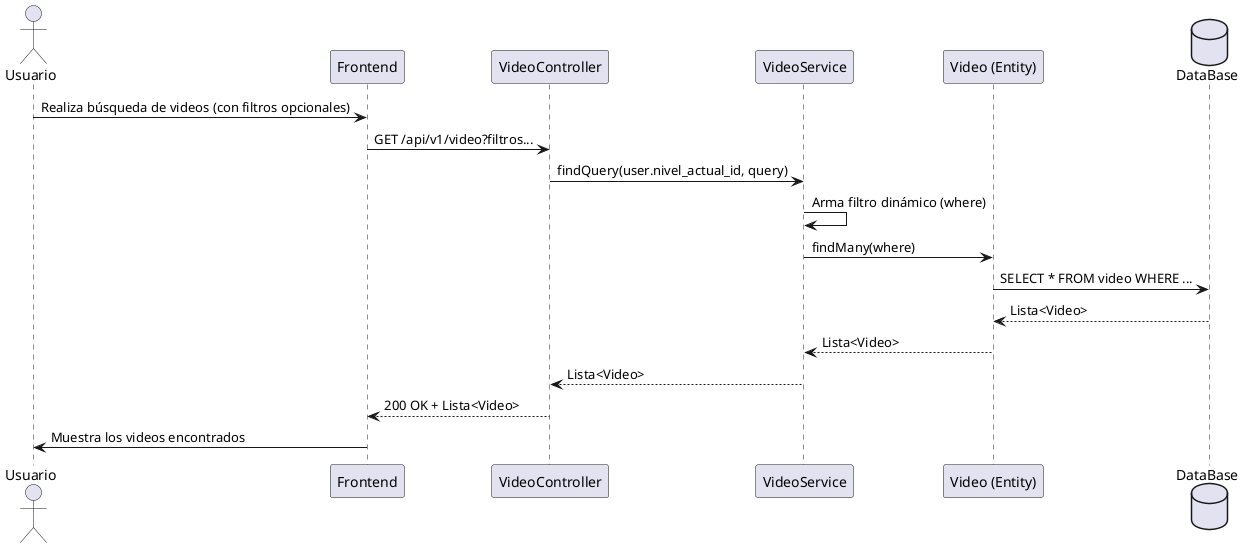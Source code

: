 @startuml VideoFilter
actor Usuario
participant Frontend as Frontend
participant "VideoController" as Controller
participant "VideoService" as VideoService
participant "Video (Entity)" as PrismaVideo
database DataBase

Usuario -> Frontend : Realiza búsqueda de videos (con filtros opcionales)
Frontend -> Controller : GET /api/v1/video?filtros...
Controller -> VideoService : findQuery(user.nivel_actual_id, query)

VideoService -> VideoService : Arma filtro dinámico (where)
VideoService -> PrismaVideo : findMany(where)
PrismaVideo -> DataBase : SELECT * FROM video WHERE ...
DataBase --> PrismaVideo : Lista<Video>
PrismaVideo --> VideoService : Lista<Video>
VideoService --> Controller : Lista<Video>
Controller --> Frontend : 200 OK + Lista<Video>
Frontend -> Usuario : Muestra los videos encontrados
@enduml
